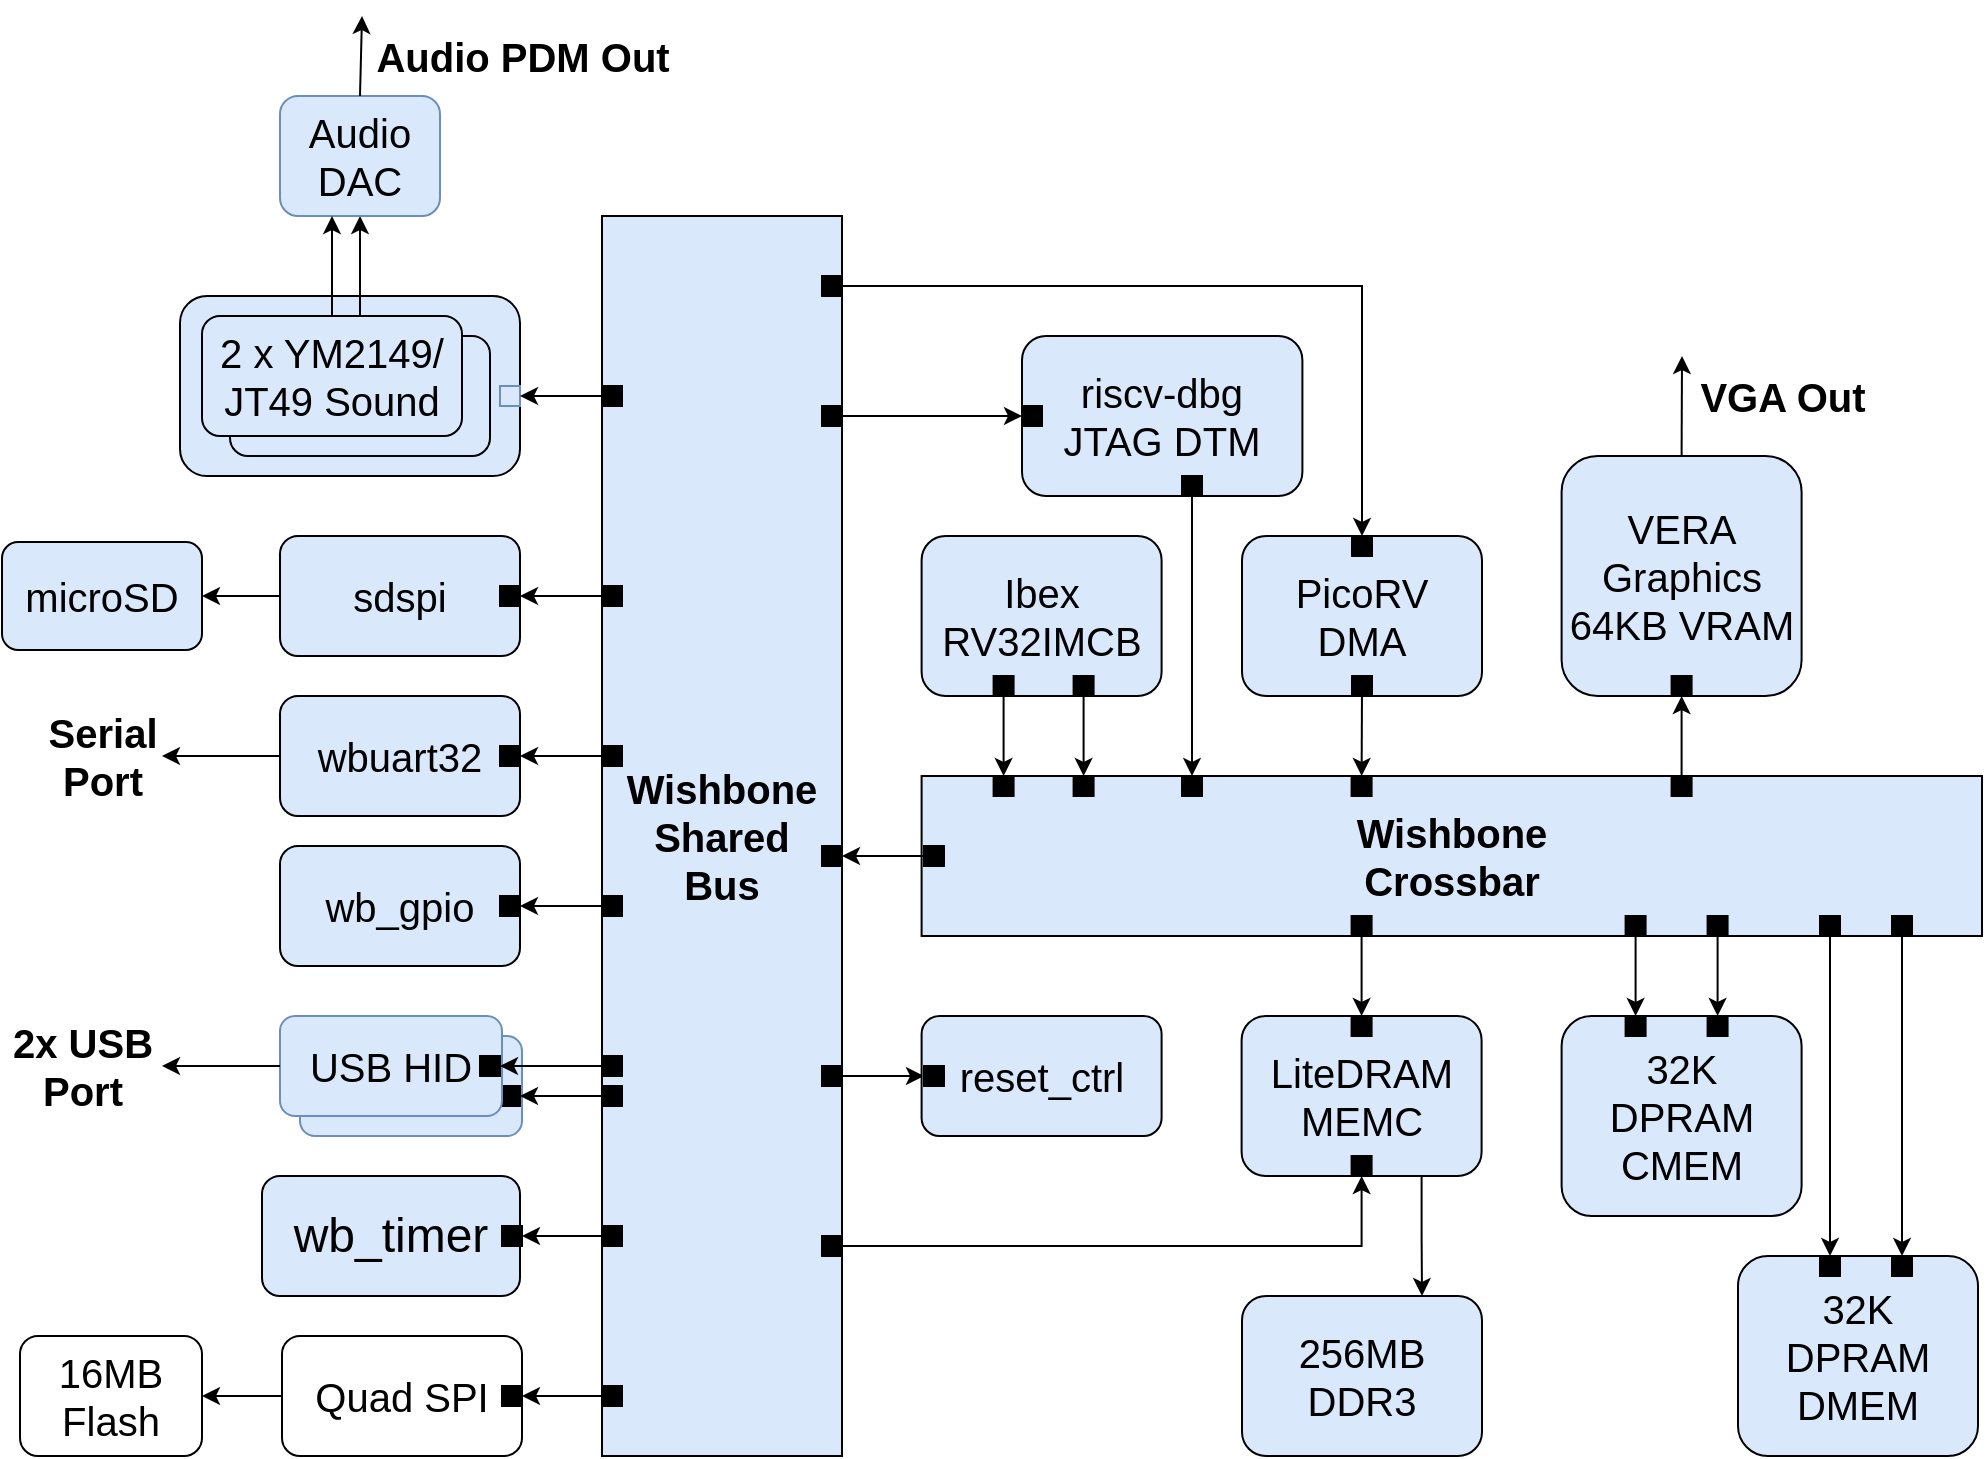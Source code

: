<mxfile version="19.0.3" type="device"><diagram id="0d0418cf-194d-6f34-59b4-59e4f961d9f4" name="Page-1"><mxGraphModel dx="1888" dy="1741" grid="1" gridSize="10" guides="1" tooltips="1" connect="1" arrows="1" fold="1" page="1" pageScale="1" pageWidth="850" pageHeight="1100" background="#ffffff" math="0" shadow="0"><root><mxCell id="0"/><mxCell id="1" parent="0"/><mxCell id="FLBWLRREEo4RobXQaIjN-500" value="" style="rounded=1;whiteSpace=wrap;html=1;fontSize=20;fillColor=#dae8fc;strokeColor=#000000;" parent="1" vertex="1"><mxGeometry x="-371" y="-80" width="170" height="90" as="geometry"/></mxCell><mxCell id="FLBWLRREEo4RobXQaIjN-583" value="" style="endArrow=classic;html=1;rounded=0;fontSize=20;" parent="1" source="FLBWLRREEo4RobXQaIjN-495" target="FLBWLRREEo4RobXQaIjN-580" edge="1"><mxGeometry width="50" height="50" relative="1" as="geometry"><mxPoint x="-280" y="-30" as="sourcePoint"/><mxPoint x="-230" y="-40" as="targetPoint"/></mxGeometry></mxCell><mxCell id="FLBWLRREEo4RobXQaIjN-495" value="YM2149" style="rounded=1;whiteSpace=wrap;html=1;fontSize=20;fillColor=#dae8fc;strokeColor=#000000;" parent="1" vertex="1"><mxGeometry x="-346" y="-60" width="130" height="60" as="geometry"/></mxCell><mxCell id="FLBWLRREEo4RobXQaIjN-517" value="USB HID" style="rounded=1;whiteSpace=wrap;html=1;fontSize=20;fillColor=#dae8fc;strokeColor=#6c8ebf;" parent="1" vertex="1"><mxGeometry x="-311" y="290" width="111" height="50" as="geometry"/></mxCell><mxCell id="FLBWLRREEo4RobXQaIjN-560" value="" style="rounded=0;whiteSpace=wrap;html=1;fontSize=20;fillColor=#000000;strokeColor=#000000;" parent="1" vertex="1"><mxGeometry x="-211" y="315" width="10" height="10" as="geometry"/></mxCell><mxCell id="FLBWLRREEo4RobXQaIjN-397" value="Wishbone&lt;br&gt;Crossbar" style="rounded=0;whiteSpace=wrap;html=1;fontSize=20;fontStyle=1;fillColor=#DAE8FC;" parent="1" vertex="1"><mxGeometry x="-0.2" y="160" width="530.2" height="80" as="geometry"/></mxCell><mxCell id="FLBWLRREEo4RobXQaIjN-398" value="32K&lt;br&gt;DPRAM&lt;br&gt;CMEM" style="rounded=1;whiteSpace=wrap;html=1;fontSize=20;fillColor=#DAE8FC;" parent="1" vertex="1"><mxGeometry x="319.8" y="280" width="120" height="100" as="geometry"/></mxCell><mxCell id="FLBWLRREEo4RobXQaIjN-399" value="32K&lt;br&gt;DPRAM&lt;br&gt;DMEM" style="rounded=1;whiteSpace=wrap;html=1;fontSize=20;fillColor=#DAE8FC;" parent="1" vertex="1"><mxGeometry x="408" y="400" width="120" height="100" as="geometry"/></mxCell><mxCell id="FLBWLRREEo4RobXQaIjN-400" value="Ibex&lt;br style=&quot;font-size: 20px&quot;&gt;RV32IMCB&lt;br style=&quot;font-size: 20px&quot;&gt;" style="rounded=1;whiteSpace=wrap;html=1;fontSize=20;fillColor=#dae8fc;strokeColor=#000000;" parent="1" vertex="1"><mxGeometry x="-0.2" y="40" width="120" height="80" as="geometry"/></mxCell><mxCell id="FLBWLRREEo4RobXQaIjN-401" value="riscv-dbg&lt;br style=&quot;font-size: 20px;&quot;&gt;JTAG DTM&lt;br style=&quot;font-size: 20px;&quot;&gt;" style="rounded=1;whiteSpace=wrap;html=1;fontSize=20;fillColor=#dae8fc;strokeColor=#000000;" parent="1" vertex="1"><mxGeometry x="50" y="-60" width="140.2" height="80" as="geometry"/></mxCell><mxCell id="FLBWLRREEo4RobXQaIjN-402" value="LiteDRAM MEMC" style="rounded=1;whiteSpace=wrap;html=1;fontSize=20;fillColor=#dae8fc;strokeColor=#000000;" parent="1" vertex="1"><mxGeometry x="159.8" y="280" width="120" height="80" as="geometry"/></mxCell><mxCell id="FLBWLRREEo4RobXQaIjN-403" value="PicoRV&lt;br&gt;DMA" style="rounded=1;whiteSpace=wrap;html=1;fontSize=20;fillColor=#dae8fc;strokeColor=#000000;" parent="1" vertex="1"><mxGeometry x="160" y="40" width="120" height="80" as="geometry"/></mxCell><mxCell id="FLBWLRREEo4RobXQaIjN-404" value="VERA Graphics&lt;br&gt;64KB VRAM" style="rounded=1;whiteSpace=wrap;html=1;fontSize=20;fillColor=#dae8fc;strokeColor=#000000;" parent="1" vertex="1"><mxGeometry x="319.8" width="120" height="120" as="geometry"/></mxCell><mxCell id="FLBWLRREEo4RobXQaIjN-419" value="" style="rounded=0;whiteSpace=wrap;html=1;fontSize=20;fillColor=#000000;" parent="1" vertex="1"><mxGeometry x="35.8" y="160" width="10" height="10" as="geometry"/></mxCell><mxCell id="FLBWLRREEo4RobXQaIjN-422" value="" style="endArrow=classic;html=1;rounded=0;fontSize=20;" parent="1" source="FLBWLRREEo4RobXQaIjN-441" edge="1"><mxGeometry width="50" height="50" relative="1" as="geometry"><mxPoint x="40.8" y="130" as="sourcePoint"/><mxPoint x="40.8" y="160" as="targetPoint"/></mxGeometry></mxCell><mxCell id="FLBWLRREEo4RobXQaIjN-429" value="" style="endArrow=classic;html=1;rounded=0;fontSize=20;" parent="1" source="FLBWLRREEo4RobXQaIjN-442" target="FLBWLRREEo4RobXQaIjN-430" edge="1"><mxGeometry width="50" height="50" relative="1" as="geometry"><mxPoint x="80.8" y="130" as="sourcePoint"/><mxPoint x="-185.2" y="195" as="targetPoint"/></mxGeometry></mxCell><mxCell id="FLBWLRREEo4RobXQaIjN-430" value="" style="rounded=0;whiteSpace=wrap;html=1;fontSize=20;fillColor=#000000;" parent="1" vertex="1"><mxGeometry x="75.8" y="160" width="10" height="10" as="geometry"/></mxCell><mxCell id="FLBWLRREEo4RobXQaIjN-432" value="" style="rounded=0;whiteSpace=wrap;html=1;fontSize=20;fillColor=#000000;" parent="1" vertex="1"><mxGeometry x="130" y="10" width="10" height="10" as="geometry"/></mxCell><mxCell id="FLBWLRREEo4RobXQaIjN-434" value="" style="endArrow=classic;html=1;rounded=0;fontSize=20;" parent="1" source="FLBWLRREEo4RobXQaIjN-432" target="FLBWLRREEo4RobXQaIjN-433" edge="1"><mxGeometry width="50" height="50" relative="1" as="geometry"><mxPoint x="-290.2" y="420" as="sourcePoint"/><mxPoint x="-240.2" y="370" as="targetPoint"/></mxGeometry></mxCell><mxCell id="FLBWLRREEo4RobXQaIjN-441" value="" style="rounded=0;whiteSpace=wrap;html=1;fontSize=20;fillColor=#000000;" parent="1" vertex="1"><mxGeometry x="35.8" y="110" width="10" height="10" as="geometry"/></mxCell><mxCell id="FLBWLRREEo4RobXQaIjN-442" value="" style="rounded=0;whiteSpace=wrap;html=1;fontSize=20;fillColor=#000000;" parent="1" vertex="1"><mxGeometry x="75.8" y="110" width="10" height="10" as="geometry"/></mxCell><mxCell id="FLBWLRREEo4RobXQaIjN-444" value="" style="rounded=0;whiteSpace=wrap;html=1;fontSize=20;fillColor=#000000;" parent="1" vertex="1"><mxGeometry x="374.8" y="160" width="10" height="10" as="geometry"/></mxCell><mxCell id="FLBWLRREEo4RobXQaIjN-445" value="" style="rounded=0;whiteSpace=wrap;html=1;fontSize=20;fillColor=#000000;" parent="1" vertex="1"><mxGeometry x="374.8" y="110" width="10" height="10" as="geometry"/></mxCell><mxCell id="FLBWLRREEo4RobXQaIjN-446" value="" style="endArrow=classic;html=1;rounded=0;fontSize=20;" parent="1" source="FLBWLRREEo4RobXQaIjN-444" target="FLBWLRREEo4RobXQaIjN-445" edge="1"><mxGeometry width="50" height="50" relative="1" as="geometry"><mxPoint x="129.8" y="370" as="sourcePoint"/><mxPoint x="179.8" y="320" as="targetPoint"/></mxGeometry></mxCell><mxCell id="FLBWLRREEo4RobXQaIjN-448" value="" style="rounded=0;whiteSpace=wrap;html=1;fontSize=20;fillColor=#000000;" parent="1" vertex="1"><mxGeometry x="215.0" y="110" width="10" height="10" as="geometry"/></mxCell><mxCell id="FLBWLRREEo4RobXQaIjN-449" value="" style="rounded=0;whiteSpace=wrap;html=1;fontSize=20;fillColor=#000000;" parent="1" vertex="1"><mxGeometry x="214.8" y="160" width="10" height="10" as="geometry"/></mxCell><mxCell id="FLBWLRREEo4RobXQaIjN-450" value="" style="endArrow=classic;html=1;rounded=0;fontSize=20;" parent="1" source="FLBWLRREEo4RobXQaIjN-448" target="FLBWLRREEo4RobXQaIjN-449" edge="1"><mxGeometry width="50" height="50" relative="1" as="geometry"><mxPoint x="129.8" y="270" as="sourcePoint"/><mxPoint x="179.8" y="220" as="targetPoint"/></mxGeometry></mxCell><mxCell id="FLBWLRREEo4RobXQaIjN-462" value="" style="rounded=0;whiteSpace=wrap;html=1;fontSize=20;fillColor=#000000;" parent="1" vertex="1"><mxGeometry x="214.8" y="280" width="10" height="10" as="geometry"/></mxCell><mxCell id="FLBWLRREEo4RobXQaIjN-463" value="" style="rounded=0;whiteSpace=wrap;html=1;fontSize=20;fillColor=#000000;" parent="1" vertex="1"><mxGeometry x="214.8" y="230" width="10" height="10" as="geometry"/></mxCell><mxCell id="FLBWLRREEo4RobXQaIjN-464" value="" style="endArrow=classic;html=1;rounded=0;fontSize=20;" parent="1" source="FLBWLRREEo4RobXQaIjN-463" target="FLBWLRREEo4RobXQaIjN-462" edge="1"><mxGeometry width="50" height="50" relative="1" as="geometry"><mxPoint x="139.8" y="280" as="sourcePoint"/><mxPoint x="189.8" y="230" as="targetPoint"/></mxGeometry></mxCell><mxCell id="FLBWLRREEo4RobXQaIjN-466" value="" style="rounded=0;whiteSpace=wrap;html=1;fontSize=20;fillColor=#000000;" parent="1" vertex="1"><mxGeometry x="351.8" y="280" width="10" height="10" as="geometry"/></mxCell><mxCell id="FLBWLRREEo4RobXQaIjN-467" value="" style="rounded=0;whiteSpace=wrap;html=1;fontSize=20;fillColor=#000000;" parent="1" vertex="1"><mxGeometry x="351.8" y="230" width="10" height="10" as="geometry"/></mxCell><mxCell id="FLBWLRREEo4RobXQaIjN-468" value="" style="endArrow=classic;html=1;rounded=0;fontSize=20;" parent="1" source="FLBWLRREEo4RobXQaIjN-467" target="FLBWLRREEo4RobXQaIjN-466" edge="1"><mxGeometry width="50" height="50" relative="1" as="geometry"><mxPoint x="139.8" y="280" as="sourcePoint"/><mxPoint x="189.8" y="230" as="targetPoint"/></mxGeometry></mxCell><mxCell id="FLBWLRREEo4RobXQaIjN-469" value="" style="rounded=0;whiteSpace=wrap;html=1;fontSize=20;fillColor=#000000;" parent="1" vertex="1"><mxGeometry x="392.8" y="280" width="10" height="10" as="geometry"/></mxCell><mxCell id="FLBWLRREEo4RobXQaIjN-470" value="" style="rounded=0;whiteSpace=wrap;html=1;fontSize=20;fillColor=#000000;" parent="1" vertex="1"><mxGeometry x="392.8" y="230" width="10" height="10" as="geometry"/></mxCell><mxCell id="FLBWLRREEo4RobXQaIjN-471" value="" style="endArrow=classic;html=1;rounded=0;fontSize=20;" parent="1" source="FLBWLRREEo4RobXQaIjN-470" target="FLBWLRREEo4RobXQaIjN-469" edge="1"><mxGeometry width="50" height="50" relative="1" as="geometry"><mxPoint x="139.8" y="280" as="sourcePoint"/><mxPoint x="189.8" y="230" as="targetPoint"/></mxGeometry></mxCell><mxCell id="FLBWLRREEo4RobXQaIjN-472" value="" style="rounded=0;whiteSpace=wrap;html=1;fontSize=20;fillColor=#000000;" parent="1" vertex="1"><mxGeometry x="449" y="400" width="10" height="10" as="geometry"/></mxCell><mxCell id="FLBWLRREEo4RobXQaIjN-473" value="" style="rounded=0;whiteSpace=wrap;html=1;fontSize=20;fillColor=#000000;" parent="1" vertex="1"><mxGeometry x="449" y="230" width="10" height="10" as="geometry"/></mxCell><mxCell id="FLBWLRREEo4RobXQaIjN-474" value="" style="endArrow=classic;html=1;rounded=0;fontSize=20;" parent="1" source="FLBWLRREEo4RobXQaIjN-473" target="FLBWLRREEo4RobXQaIjN-472" edge="1"><mxGeometry width="50" height="50" relative="1" as="geometry"><mxPoint x="139.8" y="280" as="sourcePoint"/><mxPoint x="189.8" y="230" as="targetPoint"/></mxGeometry></mxCell><mxCell id="FLBWLRREEo4RobXQaIjN-475" value="" style="rounded=0;whiteSpace=wrap;html=1;fontSize=20;fillColor=#000000;" parent="1" vertex="1"><mxGeometry x="485.0" y="400" width="10" height="10" as="geometry"/></mxCell><mxCell id="FLBWLRREEo4RobXQaIjN-476" value="" style="rounded=0;whiteSpace=wrap;html=1;fontSize=20;fillColor=#000000;" parent="1" vertex="1"><mxGeometry x="485.0" y="230" width="10" height="10" as="geometry"/></mxCell><mxCell id="FLBWLRREEo4RobXQaIjN-477" value="" style="endArrow=classic;html=1;rounded=0;fontSize=20;" parent="1" source="FLBWLRREEo4RobXQaIjN-476" target="FLBWLRREEo4RobXQaIjN-475" edge="1"><mxGeometry width="50" height="50" relative="1" as="geometry"><mxPoint x="139.8" y="280" as="sourcePoint"/><mxPoint x="189.8" y="230" as="targetPoint"/></mxGeometry></mxCell><mxCell id="FLBWLRREEo4RobXQaIjN-479" value="&lt;b&gt;Wishbone&lt;br&gt;Shared&lt;br&gt;Bus&lt;/b&gt;" style="rounded=0;whiteSpace=wrap;html=1;fontSize=20;fillColor=#DAE8FC;" parent="1" vertex="1"><mxGeometry x="-160" y="-120" width="120" height="620" as="geometry"/></mxCell><mxCell id="FLBWLRREEo4RobXQaIjN-480" value="" style="rounded=0;whiteSpace=wrap;html=1;fontSize=20;fillColor=#000000;" parent="1" vertex="1"><mxGeometry x="-50" y="195" width="10" height="10" as="geometry"/></mxCell><mxCell id="FLBWLRREEo4RobXQaIjN-481" value="" style="rounded=0;whiteSpace=wrap;html=1;fontSize=20;fillColor=#000000;" parent="1" vertex="1"><mxGeometry x="1" y="195" width="10" height="10" as="geometry"/></mxCell><mxCell id="FLBWLRREEo4RobXQaIjN-482" value="" style="endArrow=classic;html=1;rounded=0;fontSize=20;edgeStyle=orthogonalEdgeStyle;" parent="1" source="FLBWLRREEo4RobXQaIjN-481" target="FLBWLRREEo4RobXQaIjN-480" edge="1"><mxGeometry width="50" height="50" relative="1" as="geometry"><mxPoint x="140" y="400" as="sourcePoint"/><mxPoint x="190" y="350" as="targetPoint"/></mxGeometry></mxCell><mxCell id="FLBWLRREEo4RobXQaIjN-485" value="" style="rounded=0;whiteSpace=wrap;html=1;fontSize=20;fillColor=#000000;" parent="1" vertex="1"><mxGeometry x="50.0" y="-25" width="10" height="10" as="geometry"/></mxCell><mxCell id="FLBWLRREEo4RobXQaIjN-486" value="" style="rounded=0;whiteSpace=wrap;html=1;fontSize=20;fillColor=#000000;" parent="1" vertex="1"><mxGeometry x="-50" y="-25" width="10" height="10" as="geometry"/></mxCell><mxCell id="FLBWLRREEo4RobXQaIjN-487" value="" style="endArrow=classic;html=1;rounded=0;fontSize=20;edgeStyle=orthogonalEdgeStyle;" parent="1" source="FLBWLRREEo4RobXQaIjN-486" target="FLBWLRREEo4RobXQaIjN-485" edge="1"><mxGeometry width="50" height="50" relative="1" as="geometry"><mxPoint x="140" y="400" as="sourcePoint"/><mxPoint x="190" y="350" as="targetPoint"/></mxGeometry></mxCell><mxCell id="FLBWLRREEo4RobXQaIjN-489" value="" style="rounded=0;whiteSpace=wrap;html=1;fontSize=20;fillColor=#000000;" parent="1" vertex="1"><mxGeometry x="215.0" y="40" width="10" height="10" as="geometry"/></mxCell><mxCell id="FLBWLRREEo4RobXQaIjN-490" value="" style="rounded=0;whiteSpace=wrap;html=1;fontSize=20;fillColor=#000000;" parent="1" vertex="1"><mxGeometry x="-50" y="-90" width="10" height="10" as="geometry"/></mxCell><mxCell id="FLBWLRREEo4RobXQaIjN-491" value="" style="endArrow=classic;html=1;rounded=0;fontSize=20;edgeStyle=orthogonalEdgeStyle;" parent="1" source="FLBWLRREEo4RobXQaIjN-490" target="FLBWLRREEo4RobXQaIjN-489" edge="1"><mxGeometry width="50" height="50" relative="1" as="geometry"><mxPoint x="140" y="400" as="sourcePoint"/><mxPoint x="190" y="350" as="targetPoint"/></mxGeometry></mxCell><mxCell id="FLBWLRREEo4RobXQaIjN-492" value="" style="rounded=0;whiteSpace=wrap;html=1;fontSize=20;fillColor=#000000;" parent="1" vertex="1"><mxGeometry x="214.8" y="350" width="10" height="10" as="geometry"/></mxCell><mxCell id="FLBWLRREEo4RobXQaIjN-493" value="" style="rounded=0;whiteSpace=wrap;html=1;fontSize=20;fillColor=#000000;" parent="1" vertex="1"><mxGeometry x="-50" y="390" width="10" height="10" as="geometry"/></mxCell><mxCell id="FLBWLRREEo4RobXQaIjN-494" value="" style="endArrow=classic;html=1;rounded=0;fontSize=20;edgeStyle=orthogonalEdgeStyle;" parent="1" source="FLBWLRREEo4RobXQaIjN-493" target="FLBWLRREEo4RobXQaIjN-492" edge="1"><mxGeometry width="50" height="50" relative="1" as="geometry"><mxPoint x="140" y="400" as="sourcePoint"/><mxPoint x="190" y="350" as="targetPoint"/></mxGeometry></mxCell><mxCell id="FLBWLRREEo4RobXQaIjN-496" value="2 x YM2149/&lt;br&gt;JT49 Sound" style="rounded=1;whiteSpace=wrap;html=1;fontSize=20;fillColor=#dae8fc;strokeColor=#000000;" parent="1" vertex="1"><mxGeometry x="-360" y="-70" width="130" height="60" as="geometry"/></mxCell><mxCell id="FLBWLRREEo4RobXQaIjN-497" value="" style="rounded=0;whiteSpace=wrap;html=1;fontSize=20;fillColor=#dae8fc;strokeColor=#6c8ebf;" parent="1" vertex="1"><mxGeometry x="-211" y="-35" width="10" height="10" as="geometry"/></mxCell><mxCell id="FLBWLRREEo4RobXQaIjN-498" value="" style="rounded=0;whiteSpace=wrap;html=1;fontSize=20;fillColor=#000000;" parent="1" vertex="1"><mxGeometry x="-160" y="-35" width="10" height="10" as="geometry"/></mxCell><mxCell id="FLBWLRREEo4RobXQaIjN-499" value="" style="endArrow=classic;html=1;rounded=0;fontSize=20;" parent="1" source="FLBWLRREEo4RobXQaIjN-498" target="FLBWLRREEo4RobXQaIjN-497" edge="1"><mxGeometry width="50" height="50" relative="1" as="geometry"><mxPoint x="140" y="400" as="sourcePoint"/><mxPoint x="190" y="350" as="targetPoint"/></mxGeometry></mxCell><mxCell id="FLBWLRREEo4RobXQaIjN-501" value="sdspi" style="rounded=1;whiteSpace=wrap;html=1;fontSize=20;fillColor=#dae8fc;strokeColor=#000000;" parent="1" vertex="1"><mxGeometry x="-321.0" y="40" width="120" height="60" as="geometry"/></mxCell><mxCell id="FLBWLRREEo4RobXQaIjN-502" value="" style="rounded=0;whiteSpace=wrap;html=1;fontSize=20;fillColor=#000000;" parent="1" vertex="1"><mxGeometry x="-211" y="65" width="10" height="10" as="geometry"/></mxCell><mxCell id="FLBWLRREEo4RobXQaIjN-503" value="" style="rounded=0;whiteSpace=wrap;html=1;fontSize=20;fillColor=#000000;" parent="1" vertex="1"><mxGeometry x="-160" y="65" width="10" height="10" as="geometry"/></mxCell><mxCell id="FLBWLRREEo4RobXQaIjN-504" value="" style="endArrow=classic;html=1;rounded=0;fontSize=20;" parent="1" source="FLBWLRREEo4RobXQaIjN-503" target="FLBWLRREEo4RobXQaIjN-502" edge="1"><mxGeometry width="50" height="50" relative="1" as="geometry"><mxPoint x="140" y="400" as="sourcePoint"/><mxPoint x="190" y="350" as="targetPoint"/></mxGeometry></mxCell><mxCell id="FLBWLRREEo4RobXQaIjN-505" value="wbuart32" style="rounded=1;whiteSpace=wrap;html=1;fontSize=20;fillColor=#DAE8FC;strokeColor=#000000;" parent="1" vertex="1"><mxGeometry x="-321.0" y="120" width="120" height="60" as="geometry"/></mxCell><mxCell id="FLBWLRREEo4RobXQaIjN-506" value="" style="rounded=0;whiteSpace=wrap;html=1;fontSize=20;fillColor=#000000;" parent="1" vertex="1"><mxGeometry x="-211" y="145" width="10" height="10" as="geometry"/></mxCell><mxCell id="FLBWLRREEo4RobXQaIjN-507" value="" style="rounded=0;whiteSpace=wrap;html=1;fontSize=20;fillColor=#000000;" parent="1" vertex="1"><mxGeometry x="-160" y="145" width="10" height="10" as="geometry"/></mxCell><mxCell id="FLBWLRREEo4RobXQaIjN-508" value="" style="endArrow=classic;html=1;rounded=0;fontSize=20;" parent="1" source="FLBWLRREEo4RobXQaIjN-507" target="FLBWLRREEo4RobXQaIjN-506" edge="1"><mxGeometry width="50" height="50" relative="1" as="geometry"><mxPoint x="140" y="400" as="sourcePoint"/><mxPoint x="190" y="350" as="targetPoint"/></mxGeometry></mxCell><mxCell id="FLBWLRREEo4RobXQaIjN-509" value="wb_gpio" style="rounded=1;whiteSpace=wrap;html=1;fontSize=20;fillColor=#dae8fc;strokeColor=#000000;" parent="1" vertex="1"><mxGeometry x="-321" y="195" width="120" height="60" as="geometry"/></mxCell><mxCell id="FLBWLRREEo4RobXQaIjN-510" value="" style="rounded=0;whiteSpace=wrap;html=1;fontSize=20;fillColor=#000000;" parent="1" vertex="1"><mxGeometry x="-211" y="220" width="10" height="10" as="geometry"/></mxCell><mxCell id="FLBWLRREEo4RobXQaIjN-511" value="" style="rounded=0;whiteSpace=wrap;html=1;fontSize=20;fillColor=#000000;" parent="1" vertex="1"><mxGeometry x="-160" y="220" width="10" height="10" as="geometry"/></mxCell><mxCell id="FLBWLRREEo4RobXQaIjN-512" value="" style="endArrow=classic;html=1;rounded=0;fontSize=20;" parent="1" source="FLBWLRREEo4RobXQaIjN-511" target="FLBWLRREEo4RobXQaIjN-510" edge="1"><mxGeometry width="50" height="50" relative="1" as="geometry"><mxPoint x="140" y="400" as="sourcePoint"/><mxPoint x="190" y="350" as="targetPoint"/></mxGeometry></mxCell><mxCell id="FLBWLRREEo4RobXQaIjN-513" value="USB HID" style="rounded=1;whiteSpace=wrap;html=1;fontSize=20;fillColor=#dae8fc;strokeColor=#6c8ebf;" parent="1" vertex="1"><mxGeometry x="-321" y="280" width="111" height="50" as="geometry"/></mxCell><mxCell id="FLBWLRREEo4RobXQaIjN-528" value="&lt;font style=&quot;font-size: 24px&quot;&gt;wb_timer&lt;br&gt;&lt;/font&gt;" style="rounded=1;whiteSpace=wrap;html=1;fillColor=#dae8fc;strokeColor=#000000;" parent="1" vertex="1"><mxGeometry x="-330" y="360" width="129" height="60" as="geometry"/></mxCell><mxCell id="FLBWLRREEo4RobXQaIjN-532" value="Quad SPI" style="rounded=1;whiteSpace=wrap;html=1;fontSize=20;align=center;" parent="1" vertex="1"><mxGeometry x="-320" y="440" width="120" height="60" as="geometry"/></mxCell><mxCell id="FLBWLRREEo4RobXQaIjN-433" value="" style="rounded=0;whiteSpace=wrap;html=1;fontSize=20;fillColor=#000000;" parent="1" vertex="1"><mxGeometry x="130" y="160" width="10" height="10" as="geometry"/></mxCell><mxCell id="FLBWLRREEo4RobXQaIjN-555" value="" style="endArrow=classic;html=1;rounded=0;fontSize=20;" parent="1" source="FLBWLRREEo4RobXQaIjN-557" target="FLBWLRREEo4RobXQaIjN-556" edge="1"><mxGeometry width="50" height="50" relative="1" as="geometry"><mxPoint x="-375" y="360" as="sourcePoint"/><mxPoint x="-350" y="310" as="targetPoint"/></mxGeometry></mxCell><mxCell id="FLBWLRREEo4RobXQaIjN-556" value="" style="rounded=0;whiteSpace=wrap;html=1;fontSize=20;fillColor=#000000;strokeColor=#000000;" parent="1" vertex="1"><mxGeometry x="-221" y="300" width="10" height="10" as="geometry"/></mxCell><mxCell id="FLBWLRREEo4RobXQaIjN-557" value="" style="rounded=0;whiteSpace=wrap;html=1;fontSize=20;strokeColor=#000000;fillColor=#000000;" parent="1" vertex="1"><mxGeometry x="-160" y="300" width="10" height="10" as="geometry"/></mxCell><mxCell id="FLBWLRREEo4RobXQaIjN-559" value="" style="endArrow=classic;html=1;rounded=0;fontSize=20;" parent="1" source="FLBWLRREEo4RobXQaIjN-561" target="FLBWLRREEo4RobXQaIjN-560" edge="1"><mxGeometry width="50" height="50" relative="1" as="geometry"><mxPoint x="-375" y="360" as="sourcePoint"/><mxPoint x="-350" y="310" as="targetPoint"/></mxGeometry></mxCell><mxCell id="FLBWLRREEo4RobXQaIjN-561" value="" style="rounded=0;whiteSpace=wrap;html=1;fontSize=20;strokeColor=#000000;fillColor=#000000;" parent="1" vertex="1"><mxGeometry x="-160" y="315" width="10" height="10" as="geometry"/></mxCell><mxCell id="FLBWLRREEo4RobXQaIjN-562" value="" style="endArrow=classic;html=1;rounded=0;fontSize=20;" parent="1" source="FLBWLRREEo4RobXQaIjN-564" target="FLBWLRREEo4RobXQaIjN-563" edge="1"><mxGeometry width="50" height="50" relative="1" as="geometry"><mxPoint x="-375" y="360" as="sourcePoint"/><mxPoint x="-350" y="310" as="targetPoint"/></mxGeometry></mxCell><mxCell id="FLBWLRREEo4RobXQaIjN-563" value="" style="rounded=0;whiteSpace=wrap;html=1;fontSize=20;fillColor=#000000;strokeColor=#000000;" parent="1" vertex="1"><mxGeometry x="-210" y="385" width="10" height="10" as="geometry"/></mxCell><mxCell id="FLBWLRREEo4RobXQaIjN-564" value="" style="rounded=0;whiteSpace=wrap;html=1;fontSize=20;strokeColor=#000000;fillColor=#000000;" parent="1" vertex="1"><mxGeometry x="-160" y="385" width="10" height="10" as="geometry"/></mxCell><mxCell id="FLBWLRREEo4RobXQaIjN-566" value="" style="endArrow=classic;html=1;rounded=0;fontSize=20;" parent="1" source="FLBWLRREEo4RobXQaIjN-568" target="FLBWLRREEo4RobXQaIjN-567" edge="1"><mxGeometry width="50" height="50" relative="1" as="geometry"><mxPoint x="-375" y="360" as="sourcePoint"/><mxPoint x="-350" y="310" as="targetPoint"/></mxGeometry></mxCell><mxCell id="FLBWLRREEo4RobXQaIjN-567" value="" style="rounded=0;whiteSpace=wrap;html=1;fontSize=20;fillColor=#000000;strokeColor=#000000;" parent="1" vertex="1"><mxGeometry x="-210" y="465" width="10" height="10" as="geometry"/></mxCell><mxCell id="FLBWLRREEo4RobXQaIjN-568" value="" style="rounded=0;whiteSpace=wrap;html=1;fontSize=20;strokeColor=#000000;fillColor=#000000;" parent="1" vertex="1"><mxGeometry x="-160" y="465" width="10" height="10" as="geometry"/></mxCell><mxCell id="FLBWLRREEo4RobXQaIjN-578" value="256MB DDR3" style="rounded=1;whiteSpace=wrap;html=1;fontSize=20;fillColor=#dae8fc;strokeColor=#000000;" parent="1" vertex="1"><mxGeometry x="160" y="420" width="120" height="80" as="geometry"/></mxCell><mxCell id="FLBWLRREEo4RobXQaIjN-579" value="" style="endArrow=classic;html=1;rounded=0;fontSize=20;exitX=0.75;exitY=1;exitDx=0;exitDy=0;entryX=0.75;entryY=0;entryDx=0;entryDy=0;edgeStyle=orthogonalEdgeStyle;" parent="1" source="FLBWLRREEo4RobXQaIjN-402" target="FLBWLRREEo4RobXQaIjN-578" edge="1"><mxGeometry width="50" height="50" relative="1" as="geometry"><mxPoint x="240" y="500" as="sourcePoint"/><mxPoint x="290" y="450" as="targetPoint"/></mxGeometry></mxCell><mxCell id="FLBWLRREEo4RobXQaIjN-580" value="Audio DAC" style="rounded=1;whiteSpace=wrap;html=1;strokeColor=#6c8ebf;strokeWidth=1;fillColor=#dae8fc;fontSize=20;" parent="1" vertex="1"><mxGeometry x="-321" y="-180" width="80" height="60" as="geometry"/></mxCell><mxCell id="FLBWLRREEo4RobXQaIjN-585" value="" style="endArrow=classic;html=1;rounded=0;fontSize=20;" parent="1" source="FLBWLRREEo4RobXQaIjN-496" edge="1"><mxGeometry width="50" height="50" relative="1" as="geometry"><mxPoint x="-280" y="10" as="sourcePoint"/><mxPoint x="-295" y="-120" as="targetPoint"/></mxGeometry></mxCell><mxCell id="FLBWLRREEo4RobXQaIjN-586" value="microSD" style="rounded=1;whiteSpace=wrap;html=1;fontSize=20;align=center;fillColor=#dae8fc;strokeColor=#000000;" parent="1" vertex="1"><mxGeometry x="-460" y="43" width="100" height="54" as="geometry"/></mxCell><mxCell id="FLBWLRREEo4RobXQaIjN-587" value="" style="endArrow=classic;html=1;rounded=0;fontSize=20;" parent="1" source="FLBWLRREEo4RobXQaIjN-501" target="FLBWLRREEo4RobXQaIjN-586" edge="1"><mxGeometry width="50" height="50" relative="1" as="geometry"><mxPoint x="-130" y="300" as="sourcePoint"/><mxPoint x="-80" y="250" as="targetPoint"/></mxGeometry></mxCell><mxCell id="FLBWLRREEo4RobXQaIjN-588" value="16MB Flash" style="rounded=1;whiteSpace=wrap;html=1;fontSize=20;align=center;" parent="1" vertex="1"><mxGeometry x="-451" y="440" width="91" height="60" as="geometry"/></mxCell><mxCell id="FLBWLRREEo4RobXQaIjN-589" value="" style="endArrow=classic;html=1;rounded=0;fontSize=20;" parent="1" source="FLBWLRREEo4RobXQaIjN-532" target="FLBWLRREEo4RobXQaIjN-588" edge="1"><mxGeometry width="50" height="50" relative="1" as="geometry"><mxPoint x="-160" y="270" as="sourcePoint"/><mxPoint x="-110" y="220" as="targetPoint"/></mxGeometry></mxCell><mxCell id="FLBWLRREEo4RobXQaIjN-598" value="" style="endArrow=classic;html=1;rounded=0;fontSize=20;" parent="1" source="FLBWLRREEo4RobXQaIjN-600" target="FLBWLRREEo4RobXQaIjN-599" edge="1"><mxGeometry width="50" height="50" relative="1" as="geometry"><mxPoint x="-375" y="360" as="sourcePoint"/><mxPoint x="-350" y="310" as="targetPoint"/></mxGeometry></mxCell><mxCell id="FLBWLRREEo4RobXQaIjN-600" value="" style="rounded=0;whiteSpace=wrap;html=1;fontSize=20;strokeColor=#000000;fillColor=#000000;" parent="1" vertex="1"><mxGeometry x="-50" y="305" width="10" height="10" as="geometry"/></mxCell><mxCell id="FLBWLRREEo4RobXQaIjN-602" value="&lt;b&gt;Audio PDM Out&lt;/b&gt;" style="endArrow=classic;html=1;rounded=0;fontSize=20;exitX=0.5;exitY=0;exitDx=0;exitDy=0;" parent="1" source="FLBWLRREEo4RobXQaIjN-580" edge="1"><mxGeometry x="0.101" y="-80" width="50" height="50" relative="1" as="geometry"><mxPoint y="-330" as="sourcePoint"/><mxPoint x="-280" y="-220" as="targetPoint"/><mxPoint as="offset"/></mxGeometry></mxCell><mxCell id="FLBWLRREEo4RobXQaIjN-603" value="&lt;b&gt;VGA Out&lt;/b&gt;" style="endArrow=classic;html=1;rounded=0;fontSize=20;exitX=0.5;exitY=0;exitDx=0;exitDy=0;" parent="1" source="FLBWLRREEo4RobXQaIjN-404" edge="1"><mxGeometry x="0.208" y="-50" width="50" height="50" relative="1" as="geometry"><mxPoint y="70" as="sourcePoint"/><mxPoint x="380" y="-50" as="targetPoint"/><mxPoint as="offset"/></mxGeometry></mxCell><mxCell id="FLBWLRREEo4RobXQaIjN-604" value="&lt;b&gt;Serial&lt;br&gt;Port&lt;/b&gt;" style="endArrow=classic;html=1;rounded=0;fontSize=20;exitX=0;exitY=0.5;exitDx=0;exitDy=0;" parent="1" source="FLBWLRREEo4RobXQaIjN-505" edge="1"><mxGeometry x="1" y="30" width="50" height="50" relative="1" as="geometry"><mxPoint x="-230" y="270" as="sourcePoint"/><mxPoint x="-380" y="150" as="targetPoint"/><mxPoint x="-30" y="-30" as="offset"/></mxGeometry></mxCell><mxCell id="p28HQPg9eJS1FNvsS2dK-1" value="reset_ctrl" style="rounded=1;whiteSpace=wrap;html=1;fontSize=20;align=center;fillColor=#DAE8FC;" parent="1" vertex="1"><mxGeometry x="-0.2" y="280" width="120" height="60" as="geometry"/></mxCell><mxCell id="FLBWLRREEo4RobXQaIjN-599" value="" style="rounded=0;whiteSpace=wrap;html=1;fontSize=20;fillColor=#000000;strokeColor=#000000;" parent="1" vertex="1"><mxGeometry x="1" y="305" width="10" height="10" as="geometry"/></mxCell><mxCell id="5XcpEkxSiLja0QC8N5L6-5" value="&lt;b&gt;2x USB&lt;br&gt;Port&lt;/b&gt;" style="endArrow=classic;html=1;rounded=0;fontSize=20;exitX=0;exitY=0.5;exitDx=0;exitDy=0;" parent="1" source="FLBWLRREEo4RobXQaIjN-513" edge="1"><mxGeometry x="1" y="40" width="50" height="50" relative="1" as="geometry"><mxPoint x="-311.0" y="160" as="sourcePoint"/><mxPoint x="-380" y="305" as="targetPoint"/><mxPoint x="-40" y="-40" as="offset"/></mxGeometry></mxCell></root></mxGraphModel></diagram></mxfile>